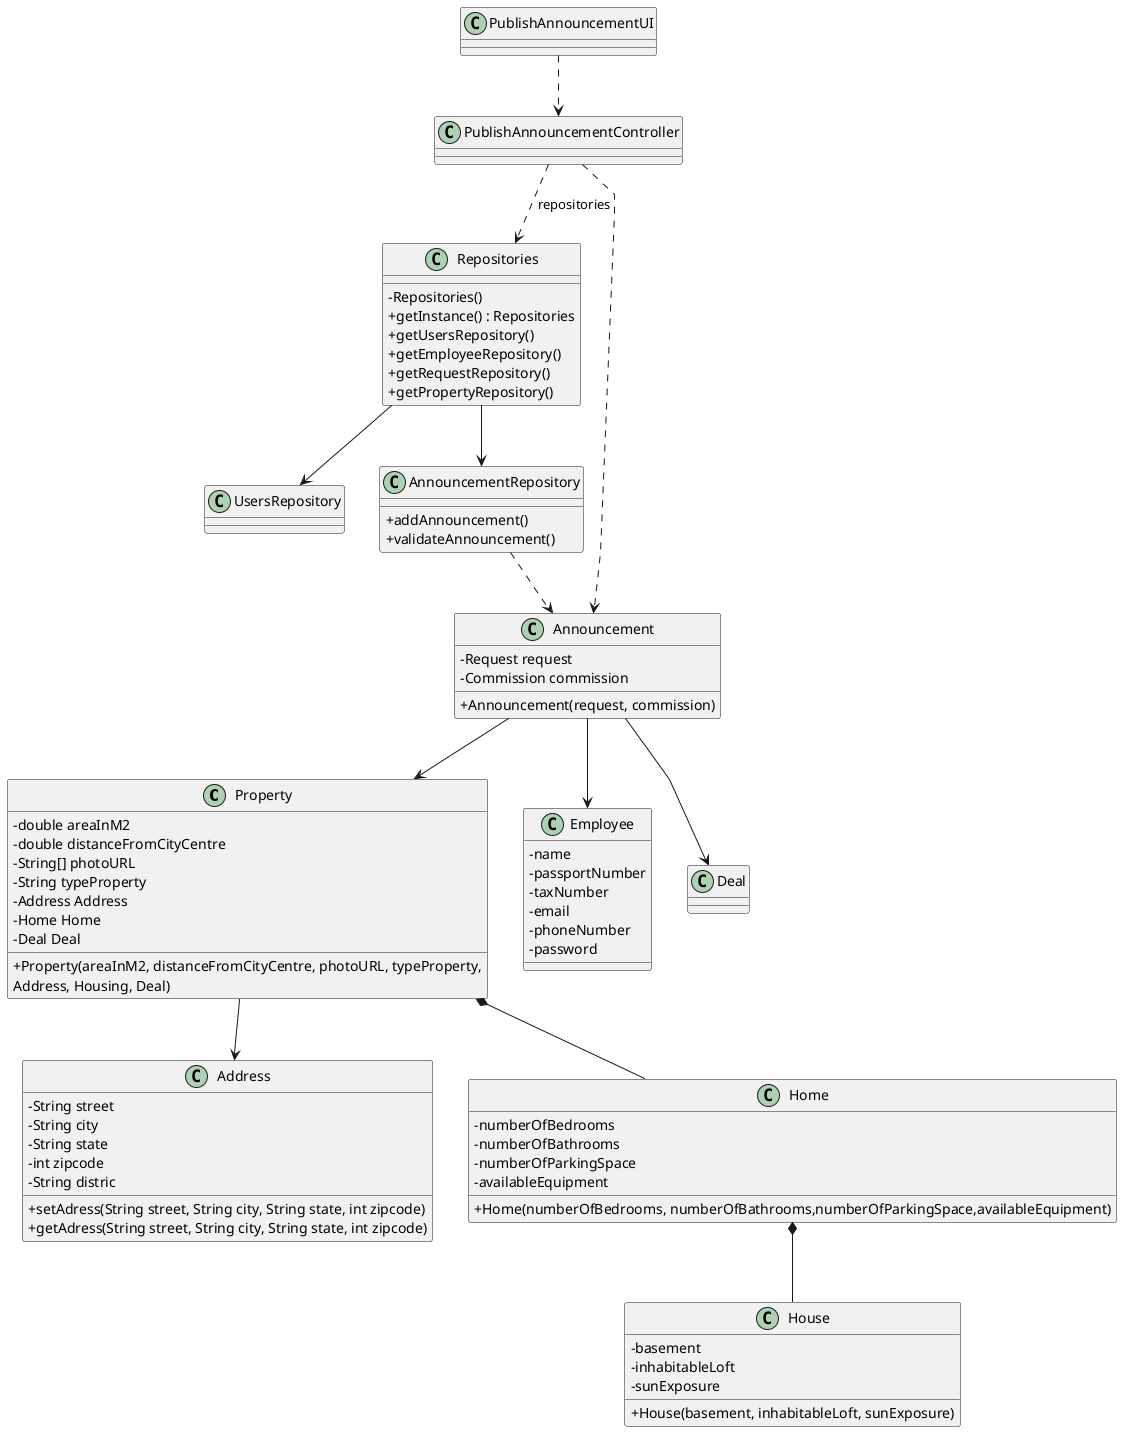 @startuml
'skinparam monochrome true
skinparam packageStyle rectangle
skinparam shadowing false
skinparam linetype polyline
'skinparam linetype orto

skinparam classAttributeIconSize 0

'left to right direction

class Property {
    -double areaInM2
    -double distanceFromCityCentre
    -String[] photoURL
    -String typeProperty
    -Address Address
    -Home Home
    -Deal Deal
    +Property(areaInM2, distanceFromCityCentre, photoURL, typeProperty,
Address, Housing, Deal)
}

class Address {
    - String street
    - String city
    - String state
    - int zipcode
    - String distric
    + setAdress(String street, String city, String state, int zipcode)
    + getAdress(String street, String city, String state, int zipcode)
}

class Repositories {
    - Repositories()
    + getInstance() : Repositories
    + getUsersRepository()
    + getEmployeeRepository()
    + getRequestRepository()
    + getPropertyRepository()
}

class Employee{
    - name
    - passportNumber
    - taxNumber
    - email
    - phoneNumber
    - password
}

class PublishAnnouncementUI {
}

class PublishAnnouncementController {
}

class Home{
    -numberOfBedrooms
    -numberOfBathrooms
    -numberOfParkingSpace
    -availableEquipment
    + Home(numberOfBedrooms, numberOfBathrooms,numberOfParkingSpace,availableEquipment)
}

class House{
    -basement
    -inhabitableLoft
    -sunExposure
    +House(basement, inhabitableLoft, sunExposure)
}

class UsersRepository {
}

class AnnouncementRepository {
    + addAnnouncement()
    + validateAnnouncement()
}

class Announcement {
    - Request request
    - Commission commission
    + Announcement(request, commission)
}

'UI
PublishAnnouncementUI ..> PublishAnnouncementController

'Controller
PublishAnnouncementController ..> Repositories : repositories
PublishAnnouncementController ..> Announcement
Repositories --> UsersRepository
Repositories --> AnnouncementRepository

AnnouncementRepository ..> Announcement
Announcement --> Property
Announcement --> Deal
Announcement --> Employee

Property --> Address
Property *-- Home
Home *-- House
@enduml